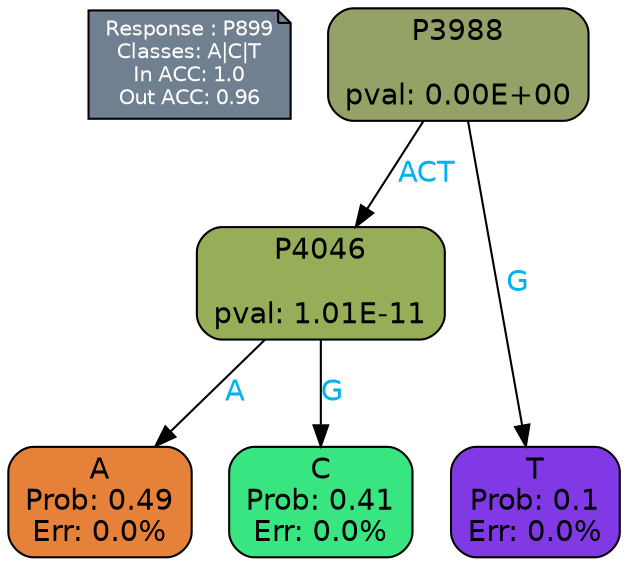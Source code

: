 digraph Tree {
node [shape=box, style="filled, rounded", color="black", fontname=helvetica] ;
graph [ranksep=equally, splines=polylines, bgcolor=transparent, dpi=600] ;
edge [fontname=helvetica] ;
LEGEND [label="Response : P899
Classes: A|C|T
In ACC: 1.0
Out ACC: 0.96
",shape=note,align=left,style=filled,fillcolor="slategray",fontcolor="white",fontsize=10];1 [label="P3988

pval: 0.00E+00", fillcolor="#94a267"] ;
2 [label="P4046

pval: 1.01E-11", fillcolor="#97ae59"] ;
3 [label="A
Prob: 0.49
Err: 0.0%", fillcolor="#e58139"] ;
4 [label="C
Prob: 0.41
Err: 0.0%", fillcolor="#39e581"] ;
5 [label="T
Prob: 0.1
Err: 0.0%", fillcolor="#8139e5"] ;
1 -> 2 [label="ACT",fontcolor=deepskyblue2] ;
1 -> 5 [label="G",fontcolor=deepskyblue2] ;
2 -> 3 [label="A",fontcolor=deepskyblue2] ;
2 -> 4 [label="G",fontcolor=deepskyblue2] ;
{rank = same; 3;4;5;}{rank = same; LEGEND;1;}}